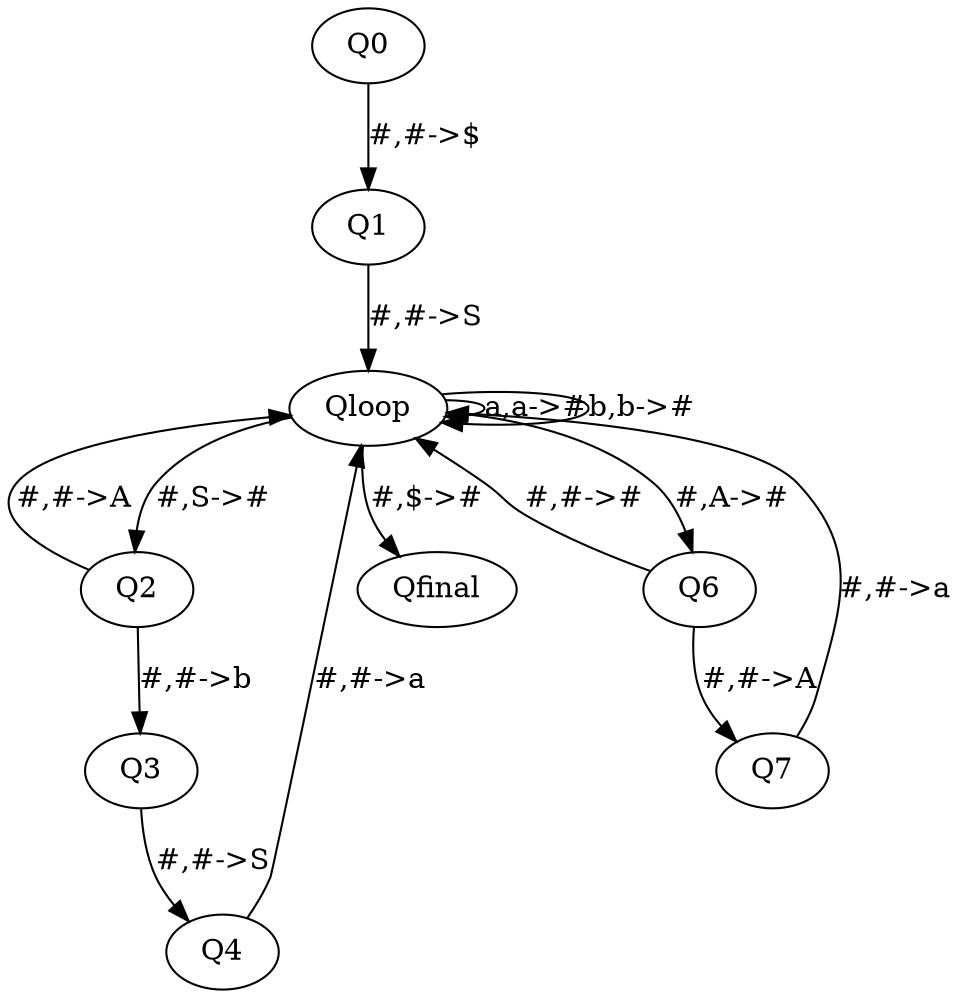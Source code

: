 // pda
digraph {
	Q0 -> Q1 [label="#,#->$"]
	Q1 -> Qloop [label="#,#->S"]
	Qloop -> Qloop [label="a,a->#"]
	Qloop -> Qloop [label="b,b->#"]
	Qloop -> Q2 [label="#,S->#"]
	Qloop -> Q6 [label="#,A->#"]
	Qloop -> Qfinal [label="#,$->#"]
	Q2 -> Q3 [label="#,#->b"]
	Q2 -> Qloop [label="#,#->A"]
	Q3 -> Q4 [label="#,#->S"]
	Q4 -> Qloop [label="#,#->a"]
	Q6 -> Q7 [label="#,#->A"]
	Q6 -> Qloop [label="#,#->#"]
	Q7 -> Qloop [label="#,#->a"]
}
